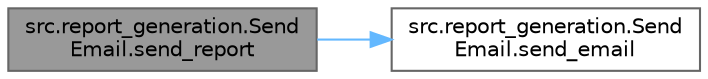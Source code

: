 digraph "src.report_generation.SendEmail.send_report"
{
 // LATEX_PDF_SIZE
  bgcolor="transparent";
  edge [fontname=Helvetica,fontsize=10,labelfontname=Helvetica,labelfontsize=10];
  node [fontname=Helvetica,fontsize=10,shape=box,height=0.2,width=0.4];
  rankdir="LR";
  Node1 [id="Node000001",label="src.report_generation.Send\lEmail.send_report",height=0.2,width=0.4,color="gray40", fillcolor="grey60", style="filled", fontcolor="black",tooltip=" "];
  Node1 -> Node2 [id="edge1_Node000001_Node000002",color="steelblue1",style="solid",tooltip=" "];
  Node2 [id="Node000002",label="src.report_generation.Send\lEmail.send_email",height=0.2,width=0.4,color="grey40", fillcolor="white", style="filled",URL="$namespacesrc_1_1report__generation_1_1_send_email.html#ac904281a1a103c9d7097d438d225d2c9",tooltip=" "];
}
